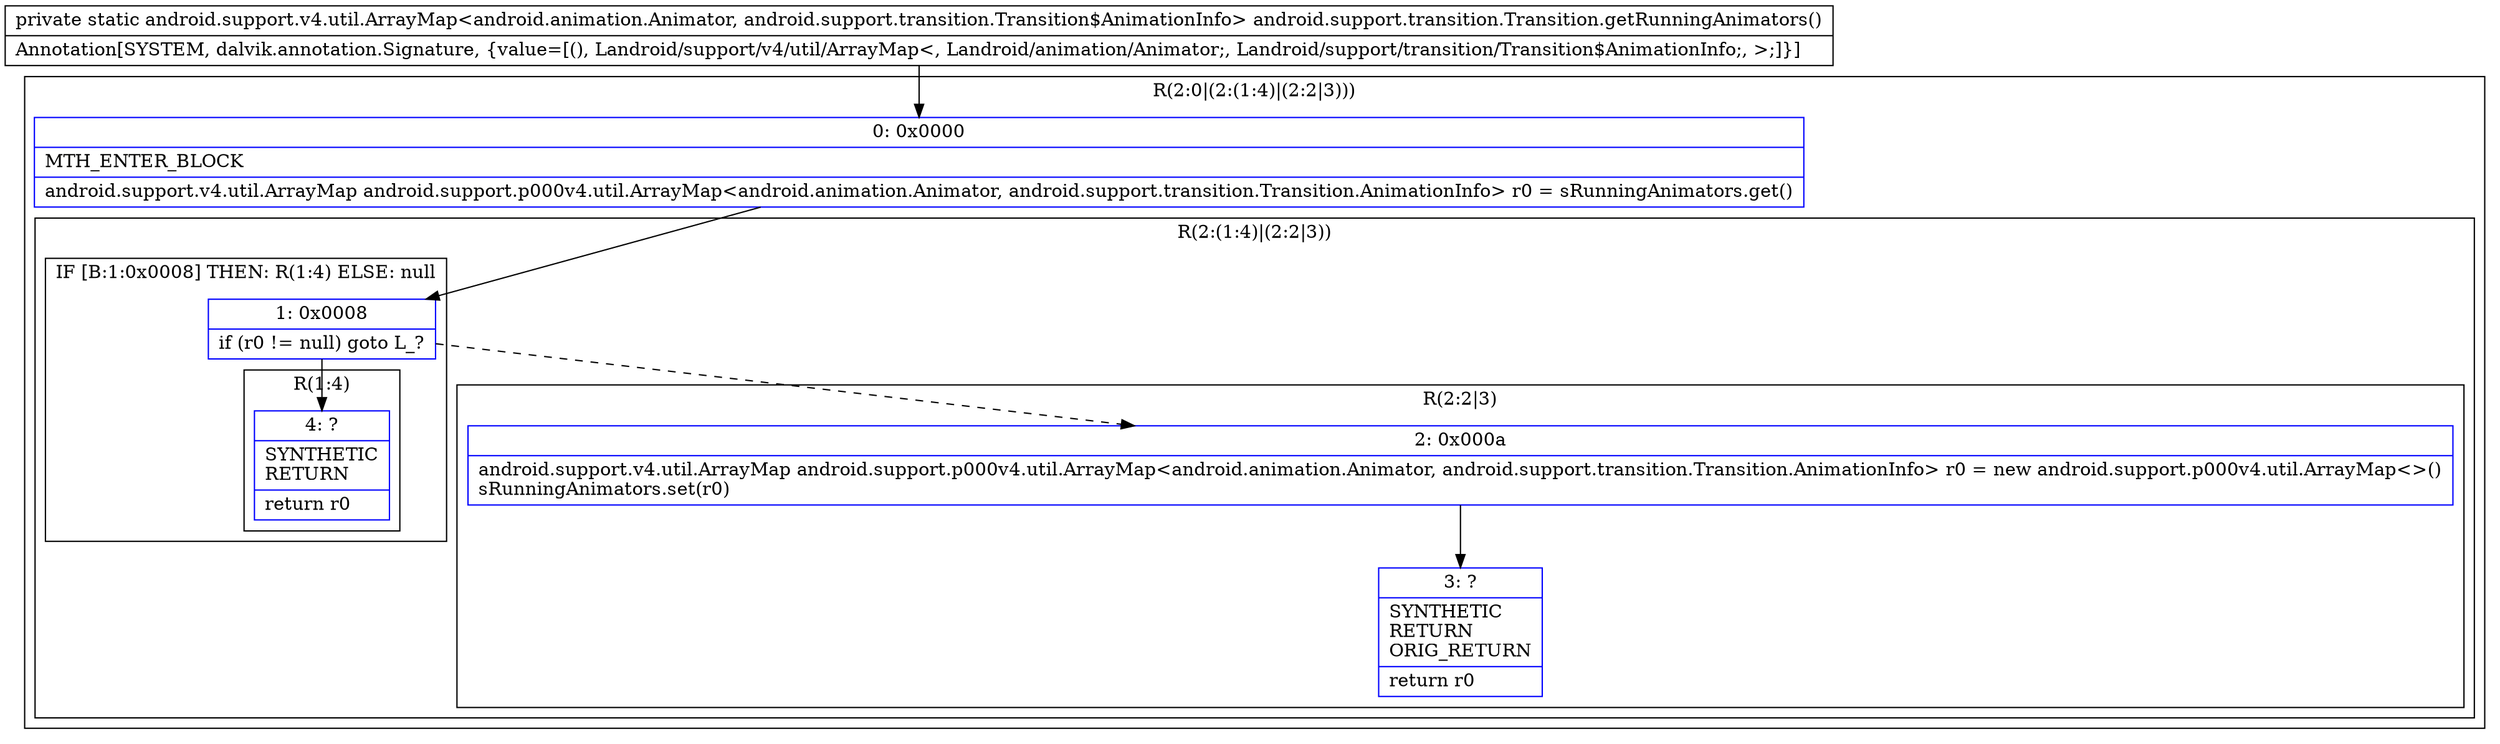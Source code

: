digraph "CFG forandroid.support.transition.Transition.getRunningAnimators()Landroid\/support\/v4\/util\/ArrayMap;" {
subgraph cluster_Region_696357653 {
label = "R(2:0|(2:(1:4)|(2:2|3)))";
node [shape=record,color=blue];
Node_0 [shape=record,label="{0\:\ 0x0000|MTH_ENTER_BLOCK\l|android.support.v4.util.ArrayMap android.support.p000v4.util.ArrayMap\<android.animation.Animator, android.support.transition.Transition.AnimationInfo\> r0 = sRunningAnimators.get()\l}"];
subgraph cluster_Region_2078940616 {
label = "R(2:(1:4)|(2:2|3))";
node [shape=record,color=blue];
subgraph cluster_IfRegion_1318503644 {
label = "IF [B:1:0x0008] THEN: R(1:4) ELSE: null";
node [shape=record,color=blue];
Node_1 [shape=record,label="{1\:\ 0x0008|if (r0 != null) goto L_?\l}"];
subgraph cluster_Region_1029576980 {
label = "R(1:4)";
node [shape=record,color=blue];
Node_4 [shape=record,label="{4\:\ ?|SYNTHETIC\lRETURN\l|return r0\l}"];
}
}
subgraph cluster_Region_324503643 {
label = "R(2:2|3)";
node [shape=record,color=blue];
Node_2 [shape=record,label="{2\:\ 0x000a|android.support.v4.util.ArrayMap android.support.p000v4.util.ArrayMap\<android.animation.Animator, android.support.transition.Transition.AnimationInfo\> r0 = new android.support.p000v4.util.ArrayMap\<\>()\lsRunningAnimators.set(r0)\l}"];
Node_3 [shape=record,label="{3\:\ ?|SYNTHETIC\lRETURN\lORIG_RETURN\l|return r0\l}"];
}
}
}
MethodNode[shape=record,label="{private static android.support.v4.util.ArrayMap\<android.animation.Animator, android.support.transition.Transition$AnimationInfo\> android.support.transition.Transition.getRunningAnimators()  | Annotation[SYSTEM, dalvik.annotation.Signature, \{value=[(), Landroid\/support\/v4\/util\/ArrayMap\<, Landroid\/animation\/Animator;, Landroid\/support\/transition\/Transition$AnimationInfo;, \>;]\}]\l}"];
MethodNode -> Node_0;
Node_0 -> Node_1;
Node_1 -> Node_2[style=dashed];
Node_1 -> Node_4;
Node_2 -> Node_3;
}


